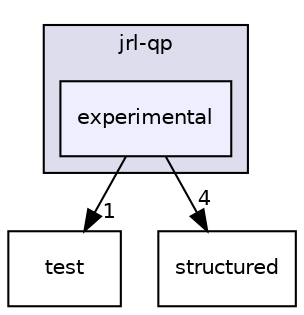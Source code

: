 digraph "include/jrl-qp/experimental" {
  compound=true
  node [ fontsize="10", fontname="Helvetica"];
  edge [ labelfontsize="10", labelfontname="Helvetica"];
  subgraph clusterdir_98f7936f085cf19cdf0ebc7927b0f05e {
    graph [ bgcolor="#ddddee", pencolor="black", label="jrl-qp" fontname="Helvetica", fontsize="10", URL="dir_98f7936f085cf19cdf0ebc7927b0f05e.html"]
  dir_49c9cda5c07df36712bc188c48f3d0a4 [shape=box, label="experimental", style="filled", fillcolor="#eeeeff", pencolor="black", URL="dir_49c9cda5c07df36712bc188c48f3d0a4.html"];
  }
  dir_bce3761f5705fc7212499374e6418948 [shape=box label="test" URL="dir_bce3761f5705fc7212499374e6418948.html"];
  dir_b4a791bd487cf0f47958fc202c570eab [shape=box label="structured" URL="dir_b4a791bd487cf0f47958fc202c570eab.html"];
  dir_49c9cda5c07df36712bc188c48f3d0a4->dir_bce3761f5705fc7212499374e6418948 [headlabel="1", labeldistance=1.5 headhref="dir_000003_000006.html"];
  dir_49c9cda5c07df36712bc188c48f3d0a4->dir_b4a791bd487cf0f47958fc202c570eab [headlabel="4", labeldistance=1.5 headhref="dir_000003_000005.html"];
}
